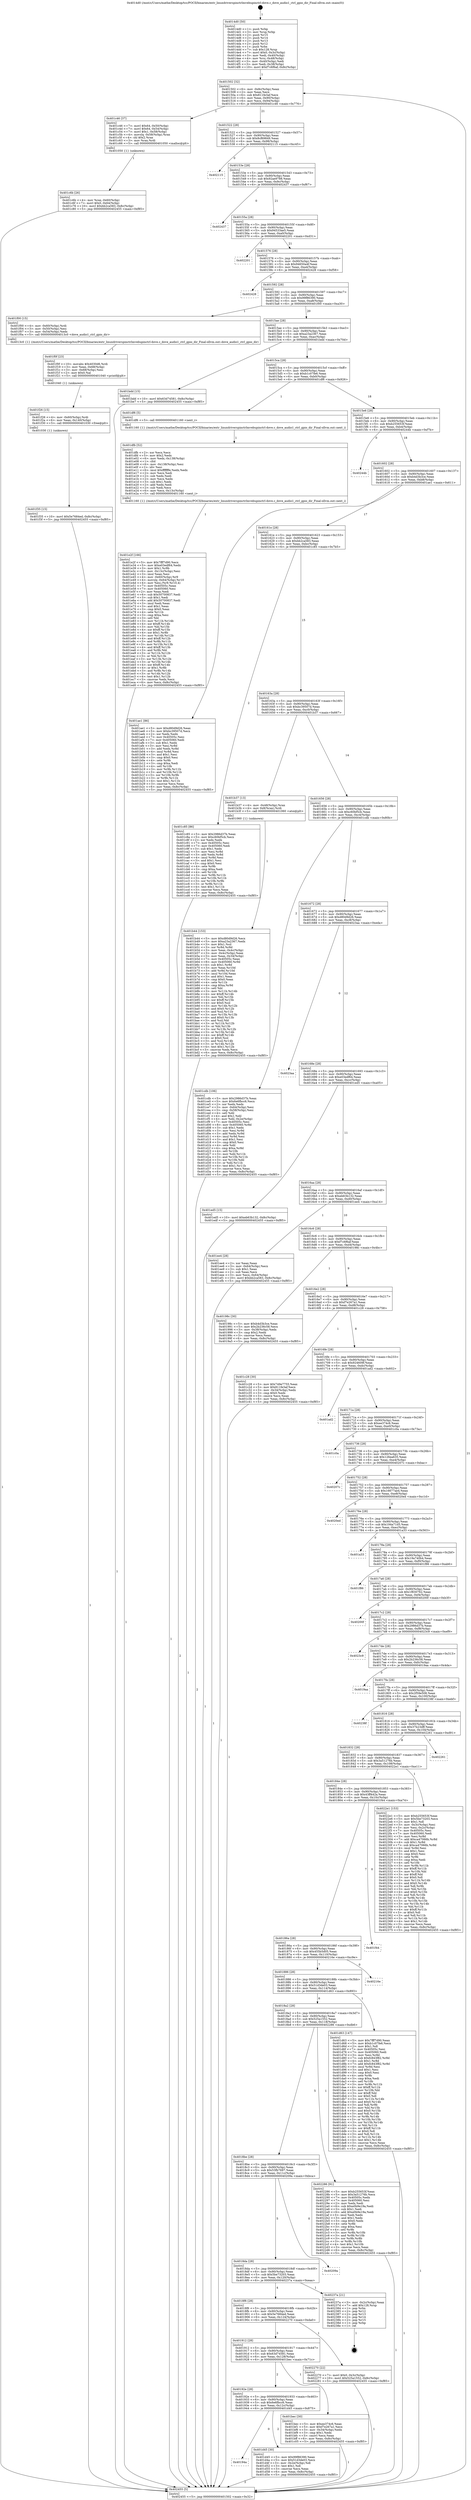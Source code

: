 digraph "0x4014d0" {
  label = "0x4014d0 (/mnt/c/Users/mathe/Desktop/tcc/POCII/binaries/extr_linuxdriverspinctrlmvebupinctrl-dove.c_dove_audio1_ctrl_gpio_dir_Final-ollvm.out::main(0))"
  labelloc = "t"
  node[shape=record]

  Entry [label="",width=0.3,height=0.3,shape=circle,fillcolor=black,style=filled]
  "0x401502" [label="{
     0x401502 [32]\l
     | [instrs]\l
     &nbsp;&nbsp;0x401502 \<+6\>: mov -0x8c(%rbp),%eax\l
     &nbsp;&nbsp;0x401508 \<+2\>: mov %eax,%ecx\l
     &nbsp;&nbsp;0x40150a \<+6\>: sub $0x811fe3af,%ecx\l
     &nbsp;&nbsp;0x401510 \<+6\>: mov %eax,-0x90(%rbp)\l
     &nbsp;&nbsp;0x401516 \<+6\>: mov %ecx,-0x94(%rbp)\l
     &nbsp;&nbsp;0x40151c \<+6\>: je 0000000000401c46 \<main+0x776\>\l
  }"]
  "0x401c46" [label="{
     0x401c46 [37]\l
     | [instrs]\l
     &nbsp;&nbsp;0x401c46 \<+7\>: movl $0x64,-0x50(%rbp)\l
     &nbsp;&nbsp;0x401c4d \<+7\>: movl $0x64,-0x54(%rbp)\l
     &nbsp;&nbsp;0x401c54 \<+7\>: movl $0x1,-0x58(%rbp)\l
     &nbsp;&nbsp;0x401c5b \<+4\>: movslq -0x58(%rbp),%rax\l
     &nbsp;&nbsp;0x401c5f \<+4\>: shl $0x2,%rax\l
     &nbsp;&nbsp;0x401c63 \<+3\>: mov %rax,%rdi\l
     &nbsp;&nbsp;0x401c66 \<+5\>: call 0000000000401050 \<malloc@plt\>\l
     | [calls]\l
     &nbsp;&nbsp;0x401050 \{1\} (unknown)\l
  }"]
  "0x401522" [label="{
     0x401522 [28]\l
     | [instrs]\l
     &nbsp;&nbsp;0x401522 \<+5\>: jmp 0000000000401527 \<main+0x57\>\l
     &nbsp;&nbsp;0x401527 \<+6\>: mov -0x90(%rbp),%eax\l
     &nbsp;&nbsp;0x40152d \<+5\>: sub $0x8cf69849,%eax\l
     &nbsp;&nbsp;0x401532 \<+6\>: mov %eax,-0x98(%rbp)\l
     &nbsp;&nbsp;0x401538 \<+6\>: je 0000000000402115 \<main+0xc45\>\l
  }"]
  Exit [label="",width=0.3,height=0.3,shape=circle,fillcolor=black,style=filled,peripheries=2]
  "0x402115" [label="{
     0x402115\l
  }", style=dashed]
  "0x40153e" [label="{
     0x40153e [28]\l
     | [instrs]\l
     &nbsp;&nbsp;0x40153e \<+5\>: jmp 0000000000401543 \<main+0x73\>\l
     &nbsp;&nbsp;0x401543 \<+6\>: mov -0x90(%rbp),%eax\l
     &nbsp;&nbsp;0x401549 \<+5\>: sub $0x92ae9788,%eax\l
     &nbsp;&nbsp;0x40154e \<+6\>: mov %eax,-0x9c(%rbp)\l
     &nbsp;&nbsp;0x401554 \<+6\>: je 0000000000402437 \<main+0xf67\>\l
  }"]
  "0x401f35" [label="{
     0x401f35 [15]\l
     | [instrs]\l
     &nbsp;&nbsp;0x401f35 \<+10\>: movl $0x5e7684ed,-0x8c(%rbp)\l
     &nbsp;&nbsp;0x401f3f \<+5\>: jmp 0000000000402455 \<main+0xf85\>\l
  }"]
  "0x402437" [label="{
     0x402437\l
  }", style=dashed]
  "0x40155a" [label="{
     0x40155a [28]\l
     | [instrs]\l
     &nbsp;&nbsp;0x40155a \<+5\>: jmp 000000000040155f \<main+0x8f\>\l
     &nbsp;&nbsp;0x40155f \<+6\>: mov -0x90(%rbp),%eax\l
     &nbsp;&nbsp;0x401565 \<+5\>: sub $0x94533ae5,%eax\l
     &nbsp;&nbsp;0x40156a \<+6\>: mov %eax,-0xa0(%rbp)\l
     &nbsp;&nbsp;0x401570 \<+6\>: je 0000000000402201 \<main+0xd31\>\l
  }"]
  "0x401f26" [label="{
     0x401f26 [15]\l
     | [instrs]\l
     &nbsp;&nbsp;0x401f26 \<+4\>: mov -0x60(%rbp),%rdi\l
     &nbsp;&nbsp;0x401f2a \<+6\>: mov %eax,-0x140(%rbp)\l
     &nbsp;&nbsp;0x401f30 \<+5\>: call 0000000000401030 \<free@plt\>\l
     | [calls]\l
     &nbsp;&nbsp;0x401030 \{1\} (unknown)\l
  }"]
  "0x402201" [label="{
     0x402201\l
  }", style=dashed]
  "0x401576" [label="{
     0x401576 [28]\l
     | [instrs]\l
     &nbsp;&nbsp;0x401576 \<+5\>: jmp 000000000040157b \<main+0xab\>\l
     &nbsp;&nbsp;0x40157b \<+6\>: mov -0x90(%rbp),%eax\l
     &nbsp;&nbsp;0x401581 \<+5\>: sub $0x94650a4f,%eax\l
     &nbsp;&nbsp;0x401586 \<+6\>: mov %eax,-0xa4(%rbp)\l
     &nbsp;&nbsp;0x40158c \<+6\>: je 0000000000402428 \<main+0xf58\>\l
  }"]
  "0x401f0f" [label="{
     0x401f0f [23]\l
     | [instrs]\l
     &nbsp;&nbsp;0x401f0f \<+10\>: movabs $0x4030d6,%rdi\l
     &nbsp;&nbsp;0x401f19 \<+3\>: mov %eax,-0x68(%rbp)\l
     &nbsp;&nbsp;0x401f1c \<+3\>: mov -0x68(%rbp),%esi\l
     &nbsp;&nbsp;0x401f1f \<+2\>: mov $0x0,%al\l
     &nbsp;&nbsp;0x401f21 \<+5\>: call 0000000000401040 \<printf@plt\>\l
     | [calls]\l
     &nbsp;&nbsp;0x401040 \{1\} (unknown)\l
  }"]
  "0x402428" [label="{
     0x402428\l
  }", style=dashed]
  "0x401592" [label="{
     0x401592 [28]\l
     | [instrs]\l
     &nbsp;&nbsp;0x401592 \<+5\>: jmp 0000000000401597 \<main+0xc7\>\l
     &nbsp;&nbsp;0x401597 \<+6\>: mov -0x90(%rbp),%eax\l
     &nbsp;&nbsp;0x40159d \<+5\>: sub $0x99f86390,%eax\l
     &nbsp;&nbsp;0x4015a2 \<+6\>: mov %eax,-0xa8(%rbp)\l
     &nbsp;&nbsp;0x4015a8 \<+6\>: je 0000000000401f00 \<main+0xa30\>\l
  }"]
  "0x401e2f" [label="{
     0x401e2f [166]\l
     | [instrs]\l
     &nbsp;&nbsp;0x401e2f \<+5\>: mov $0x7fff7d90,%ecx\l
     &nbsp;&nbsp;0x401e34 \<+5\>: mov $0xe03edf64,%edx\l
     &nbsp;&nbsp;0x401e39 \<+3\>: mov $0x1,%r8b\l
     &nbsp;&nbsp;0x401e3c \<+6\>: mov -0x13c(%rbp),%esi\l
     &nbsp;&nbsp;0x401e42 \<+3\>: imul %eax,%esi\l
     &nbsp;&nbsp;0x401e45 \<+4\>: mov -0x60(%rbp),%r9\l
     &nbsp;&nbsp;0x401e49 \<+4\>: movslq -0x64(%rbp),%r10\l
     &nbsp;&nbsp;0x401e4d \<+4\>: mov %esi,(%r9,%r10,4)\l
     &nbsp;&nbsp;0x401e51 \<+7\>: mov 0x40505c,%eax\l
     &nbsp;&nbsp;0x401e58 \<+7\>: mov 0x405060,%esi\l
     &nbsp;&nbsp;0x401e5f \<+2\>: mov %eax,%edi\l
     &nbsp;&nbsp;0x401e61 \<+6\>: sub $0x50700837,%edi\l
     &nbsp;&nbsp;0x401e67 \<+3\>: sub $0x1,%edi\l
     &nbsp;&nbsp;0x401e6a \<+6\>: add $0x50700837,%edi\l
     &nbsp;&nbsp;0x401e70 \<+3\>: imul %edi,%eax\l
     &nbsp;&nbsp;0x401e73 \<+3\>: and $0x1,%eax\l
     &nbsp;&nbsp;0x401e76 \<+3\>: cmp $0x0,%eax\l
     &nbsp;&nbsp;0x401e79 \<+4\>: sete %r11b\l
     &nbsp;&nbsp;0x401e7d \<+3\>: cmp $0xa,%esi\l
     &nbsp;&nbsp;0x401e80 \<+3\>: setl %bl\l
     &nbsp;&nbsp;0x401e83 \<+3\>: mov %r11b,%r14b\l
     &nbsp;&nbsp;0x401e86 \<+4\>: xor $0xff,%r14b\l
     &nbsp;&nbsp;0x401e8a \<+3\>: mov %bl,%r15b\l
     &nbsp;&nbsp;0x401e8d \<+4\>: xor $0xff,%r15b\l
     &nbsp;&nbsp;0x401e91 \<+4\>: xor $0x1,%r8b\l
     &nbsp;&nbsp;0x401e95 \<+3\>: mov %r14b,%r12b\l
     &nbsp;&nbsp;0x401e98 \<+4\>: and $0xff,%r12b\l
     &nbsp;&nbsp;0x401e9c \<+3\>: and %r8b,%r11b\l
     &nbsp;&nbsp;0x401e9f \<+3\>: mov %r15b,%r13b\l
     &nbsp;&nbsp;0x401ea2 \<+4\>: and $0xff,%r13b\l
     &nbsp;&nbsp;0x401ea6 \<+3\>: and %r8b,%bl\l
     &nbsp;&nbsp;0x401ea9 \<+3\>: or %r11b,%r12b\l
     &nbsp;&nbsp;0x401eac \<+3\>: or %bl,%r13b\l
     &nbsp;&nbsp;0x401eaf \<+3\>: xor %r13b,%r12b\l
     &nbsp;&nbsp;0x401eb2 \<+3\>: or %r15b,%r14b\l
     &nbsp;&nbsp;0x401eb5 \<+4\>: xor $0xff,%r14b\l
     &nbsp;&nbsp;0x401eb9 \<+4\>: or $0x1,%r8b\l
     &nbsp;&nbsp;0x401ebd \<+3\>: and %r8b,%r14b\l
     &nbsp;&nbsp;0x401ec0 \<+3\>: or %r14b,%r12b\l
     &nbsp;&nbsp;0x401ec3 \<+4\>: test $0x1,%r12b\l
     &nbsp;&nbsp;0x401ec7 \<+3\>: cmovne %edx,%ecx\l
     &nbsp;&nbsp;0x401eca \<+6\>: mov %ecx,-0x8c(%rbp)\l
     &nbsp;&nbsp;0x401ed0 \<+5\>: jmp 0000000000402455 \<main+0xf85\>\l
  }"]
  "0x401f00" [label="{
     0x401f00 [15]\l
     | [instrs]\l
     &nbsp;&nbsp;0x401f00 \<+4\>: mov -0x60(%rbp),%rdi\l
     &nbsp;&nbsp;0x401f04 \<+3\>: mov -0x50(%rbp),%esi\l
     &nbsp;&nbsp;0x401f07 \<+3\>: mov -0x54(%rbp),%edx\l
     &nbsp;&nbsp;0x401f0a \<+5\>: call 00000000004013c0 \<dove_audio1_ctrl_gpio_dir\>\l
     | [calls]\l
     &nbsp;&nbsp;0x4013c0 \{1\} (/mnt/c/Users/mathe/Desktop/tcc/POCII/binaries/extr_linuxdriverspinctrlmvebupinctrl-dove.c_dove_audio1_ctrl_gpio_dir_Final-ollvm.out::dove_audio1_ctrl_gpio_dir)\l
  }"]
  "0x4015ae" [label="{
     0x4015ae [28]\l
     | [instrs]\l
     &nbsp;&nbsp;0x4015ae \<+5\>: jmp 00000000004015b3 \<main+0xe3\>\l
     &nbsp;&nbsp;0x4015b3 \<+6\>: mov -0x90(%rbp),%eax\l
     &nbsp;&nbsp;0x4015b9 \<+5\>: sub $0xa23a2367,%eax\l
     &nbsp;&nbsp;0x4015be \<+6\>: mov %eax,-0xac(%rbp)\l
     &nbsp;&nbsp;0x4015c4 \<+6\>: je 0000000000401bdd \<main+0x70d\>\l
  }"]
  "0x401dfb" [label="{
     0x401dfb [52]\l
     | [instrs]\l
     &nbsp;&nbsp;0x401dfb \<+2\>: xor %ecx,%ecx\l
     &nbsp;&nbsp;0x401dfd \<+5\>: mov $0x2,%edx\l
     &nbsp;&nbsp;0x401e02 \<+6\>: mov %edx,-0x138(%rbp)\l
     &nbsp;&nbsp;0x401e08 \<+1\>: cltd\l
     &nbsp;&nbsp;0x401e09 \<+6\>: mov -0x138(%rbp),%esi\l
     &nbsp;&nbsp;0x401e0f \<+2\>: idiv %esi\l
     &nbsp;&nbsp;0x401e11 \<+6\>: imul $0xfffffffe,%edx,%edx\l
     &nbsp;&nbsp;0x401e17 \<+2\>: mov %ecx,%edi\l
     &nbsp;&nbsp;0x401e19 \<+2\>: sub %edx,%edi\l
     &nbsp;&nbsp;0x401e1b \<+2\>: mov %ecx,%edx\l
     &nbsp;&nbsp;0x401e1d \<+3\>: sub $0x1,%edx\l
     &nbsp;&nbsp;0x401e20 \<+2\>: add %edx,%edi\l
     &nbsp;&nbsp;0x401e22 \<+2\>: sub %edi,%ecx\l
     &nbsp;&nbsp;0x401e24 \<+6\>: mov %ecx,-0x13c(%rbp)\l
     &nbsp;&nbsp;0x401e2a \<+5\>: call 0000000000401160 \<next_i\>\l
     | [calls]\l
     &nbsp;&nbsp;0x401160 \{1\} (/mnt/c/Users/mathe/Desktop/tcc/POCII/binaries/extr_linuxdriverspinctrlmvebupinctrl-dove.c_dove_audio1_ctrl_gpio_dir_Final-ollvm.out::next_i)\l
  }"]
  "0x401bdd" [label="{
     0x401bdd [15]\l
     | [instrs]\l
     &nbsp;&nbsp;0x401bdd \<+10\>: movl $0x63d74581,-0x8c(%rbp)\l
     &nbsp;&nbsp;0x401be7 \<+5\>: jmp 0000000000402455 \<main+0xf85\>\l
  }"]
  "0x4015ca" [label="{
     0x4015ca [28]\l
     | [instrs]\l
     &nbsp;&nbsp;0x4015ca \<+5\>: jmp 00000000004015cf \<main+0xff\>\l
     &nbsp;&nbsp;0x4015cf \<+6\>: mov -0x90(%rbp),%eax\l
     &nbsp;&nbsp;0x4015d5 \<+5\>: sub $0xb1c07fe6,%eax\l
     &nbsp;&nbsp;0x4015da \<+6\>: mov %eax,-0xb0(%rbp)\l
     &nbsp;&nbsp;0x4015e0 \<+6\>: je 0000000000401df6 \<main+0x926\>\l
  }"]
  "0x40194a" [label="{
     0x40194a\l
  }", style=dashed]
  "0x401df6" [label="{
     0x401df6 [5]\l
     | [instrs]\l
     &nbsp;&nbsp;0x401df6 \<+5\>: call 0000000000401160 \<next_i\>\l
     | [calls]\l
     &nbsp;&nbsp;0x401160 \{1\} (/mnt/c/Users/mathe/Desktop/tcc/POCII/binaries/extr_linuxdriverspinctrlmvebupinctrl-dove.c_dove_audio1_ctrl_gpio_dir_Final-ollvm.out::next_i)\l
  }"]
  "0x4015e6" [label="{
     0x4015e6 [28]\l
     | [instrs]\l
     &nbsp;&nbsp;0x4015e6 \<+5\>: jmp 00000000004015eb \<main+0x11b\>\l
     &nbsp;&nbsp;0x4015eb \<+6\>: mov -0x90(%rbp),%eax\l
     &nbsp;&nbsp;0x4015f1 \<+5\>: sub $0xb255653f,%eax\l
     &nbsp;&nbsp;0x4015f6 \<+6\>: mov %eax,-0xb4(%rbp)\l
     &nbsp;&nbsp;0x4015fc \<+6\>: je 000000000040244b \<main+0xf7b\>\l
  }"]
  "0x401d45" [label="{
     0x401d45 [30]\l
     | [instrs]\l
     &nbsp;&nbsp;0x401d45 \<+5\>: mov $0x99f86390,%eax\l
     &nbsp;&nbsp;0x401d4a \<+5\>: mov $0x51d3de03,%ecx\l
     &nbsp;&nbsp;0x401d4f \<+3\>: mov -0x2e(%rbp),%dl\l
     &nbsp;&nbsp;0x401d52 \<+3\>: test $0x1,%dl\l
     &nbsp;&nbsp;0x401d55 \<+3\>: cmovne %ecx,%eax\l
     &nbsp;&nbsp;0x401d58 \<+6\>: mov %eax,-0x8c(%rbp)\l
     &nbsp;&nbsp;0x401d5e \<+5\>: jmp 0000000000402455 \<main+0xf85\>\l
  }"]
  "0x40244b" [label="{
     0x40244b\l
  }", style=dashed]
  "0x401602" [label="{
     0x401602 [28]\l
     | [instrs]\l
     &nbsp;&nbsp;0x401602 \<+5\>: jmp 0000000000401607 \<main+0x137\>\l
     &nbsp;&nbsp;0x401607 \<+6\>: mov -0x90(%rbp),%eax\l
     &nbsp;&nbsp;0x40160d \<+5\>: sub $0xb4d3b3ce,%eax\l
     &nbsp;&nbsp;0x401612 \<+6\>: mov %eax,-0xb8(%rbp)\l
     &nbsp;&nbsp;0x401618 \<+6\>: je 0000000000401ae1 \<main+0x611\>\l
  }"]
  "0x401c6b" [label="{
     0x401c6b [26]\l
     | [instrs]\l
     &nbsp;&nbsp;0x401c6b \<+4\>: mov %rax,-0x60(%rbp)\l
     &nbsp;&nbsp;0x401c6f \<+7\>: movl $0x0,-0x64(%rbp)\l
     &nbsp;&nbsp;0x401c76 \<+10\>: movl $0xbb2ca583,-0x8c(%rbp)\l
     &nbsp;&nbsp;0x401c80 \<+5\>: jmp 0000000000402455 \<main+0xf85\>\l
  }"]
  "0x401ae1" [label="{
     0x401ae1 [86]\l
     | [instrs]\l
     &nbsp;&nbsp;0x401ae1 \<+5\>: mov $0xd80d9d26,%eax\l
     &nbsp;&nbsp;0x401ae6 \<+5\>: mov $0xbc39507d,%ecx\l
     &nbsp;&nbsp;0x401aeb \<+2\>: xor %edx,%edx\l
     &nbsp;&nbsp;0x401aed \<+7\>: mov 0x40505c,%esi\l
     &nbsp;&nbsp;0x401af4 \<+7\>: mov 0x405060,%edi\l
     &nbsp;&nbsp;0x401afb \<+3\>: sub $0x1,%edx\l
     &nbsp;&nbsp;0x401afe \<+3\>: mov %esi,%r8d\l
     &nbsp;&nbsp;0x401b01 \<+3\>: add %edx,%r8d\l
     &nbsp;&nbsp;0x401b04 \<+4\>: imul %r8d,%esi\l
     &nbsp;&nbsp;0x401b08 \<+3\>: and $0x1,%esi\l
     &nbsp;&nbsp;0x401b0b \<+3\>: cmp $0x0,%esi\l
     &nbsp;&nbsp;0x401b0e \<+4\>: sete %r9b\l
     &nbsp;&nbsp;0x401b12 \<+3\>: cmp $0xa,%edi\l
     &nbsp;&nbsp;0x401b15 \<+4\>: setl %r10b\l
     &nbsp;&nbsp;0x401b19 \<+3\>: mov %r9b,%r11b\l
     &nbsp;&nbsp;0x401b1c \<+3\>: and %r10b,%r11b\l
     &nbsp;&nbsp;0x401b1f \<+3\>: xor %r10b,%r9b\l
     &nbsp;&nbsp;0x401b22 \<+3\>: or %r9b,%r11b\l
     &nbsp;&nbsp;0x401b25 \<+4\>: test $0x1,%r11b\l
     &nbsp;&nbsp;0x401b29 \<+3\>: cmovne %ecx,%eax\l
     &nbsp;&nbsp;0x401b2c \<+6\>: mov %eax,-0x8c(%rbp)\l
     &nbsp;&nbsp;0x401b32 \<+5\>: jmp 0000000000402455 \<main+0xf85\>\l
  }"]
  "0x40161e" [label="{
     0x40161e [28]\l
     | [instrs]\l
     &nbsp;&nbsp;0x40161e \<+5\>: jmp 0000000000401623 \<main+0x153\>\l
     &nbsp;&nbsp;0x401623 \<+6\>: mov -0x90(%rbp),%eax\l
     &nbsp;&nbsp;0x401629 \<+5\>: sub $0xbb2ca583,%eax\l
     &nbsp;&nbsp;0x40162e \<+6\>: mov %eax,-0xbc(%rbp)\l
     &nbsp;&nbsp;0x401634 \<+6\>: je 0000000000401c85 \<main+0x7b5\>\l
  }"]
  "0x40192e" [label="{
     0x40192e [28]\l
     | [instrs]\l
     &nbsp;&nbsp;0x40192e \<+5\>: jmp 0000000000401933 \<main+0x463\>\l
     &nbsp;&nbsp;0x401933 \<+6\>: mov -0x90(%rbp),%eax\l
     &nbsp;&nbsp;0x401939 \<+5\>: sub $0x6e6fbcc6,%eax\l
     &nbsp;&nbsp;0x40193e \<+6\>: mov %eax,-0x12c(%rbp)\l
     &nbsp;&nbsp;0x401944 \<+6\>: je 0000000000401d45 \<main+0x875\>\l
  }"]
  "0x401c85" [label="{
     0x401c85 [86]\l
     | [instrs]\l
     &nbsp;&nbsp;0x401c85 \<+5\>: mov $0x2986d37b,%eax\l
     &nbsp;&nbsp;0x401c8a \<+5\>: mov $0xc60bf5cb,%ecx\l
     &nbsp;&nbsp;0x401c8f \<+2\>: xor %edx,%edx\l
     &nbsp;&nbsp;0x401c91 \<+7\>: mov 0x40505c,%esi\l
     &nbsp;&nbsp;0x401c98 \<+7\>: mov 0x405060,%edi\l
     &nbsp;&nbsp;0x401c9f \<+3\>: sub $0x1,%edx\l
     &nbsp;&nbsp;0x401ca2 \<+3\>: mov %esi,%r8d\l
     &nbsp;&nbsp;0x401ca5 \<+3\>: add %edx,%r8d\l
     &nbsp;&nbsp;0x401ca8 \<+4\>: imul %r8d,%esi\l
     &nbsp;&nbsp;0x401cac \<+3\>: and $0x1,%esi\l
     &nbsp;&nbsp;0x401caf \<+3\>: cmp $0x0,%esi\l
     &nbsp;&nbsp;0x401cb2 \<+4\>: sete %r9b\l
     &nbsp;&nbsp;0x401cb6 \<+3\>: cmp $0xa,%edi\l
     &nbsp;&nbsp;0x401cb9 \<+4\>: setl %r10b\l
     &nbsp;&nbsp;0x401cbd \<+3\>: mov %r9b,%r11b\l
     &nbsp;&nbsp;0x401cc0 \<+3\>: and %r10b,%r11b\l
     &nbsp;&nbsp;0x401cc3 \<+3\>: xor %r10b,%r9b\l
     &nbsp;&nbsp;0x401cc6 \<+3\>: or %r9b,%r11b\l
     &nbsp;&nbsp;0x401cc9 \<+4\>: test $0x1,%r11b\l
     &nbsp;&nbsp;0x401ccd \<+3\>: cmovne %ecx,%eax\l
     &nbsp;&nbsp;0x401cd0 \<+6\>: mov %eax,-0x8c(%rbp)\l
     &nbsp;&nbsp;0x401cd6 \<+5\>: jmp 0000000000402455 \<main+0xf85\>\l
  }"]
  "0x40163a" [label="{
     0x40163a [28]\l
     | [instrs]\l
     &nbsp;&nbsp;0x40163a \<+5\>: jmp 000000000040163f \<main+0x16f\>\l
     &nbsp;&nbsp;0x40163f \<+6\>: mov -0x90(%rbp),%eax\l
     &nbsp;&nbsp;0x401645 \<+5\>: sub $0xbc39507d,%eax\l
     &nbsp;&nbsp;0x40164a \<+6\>: mov %eax,-0xc0(%rbp)\l
     &nbsp;&nbsp;0x401650 \<+6\>: je 0000000000401b37 \<main+0x667\>\l
  }"]
  "0x401bec" [label="{
     0x401bec [30]\l
     | [instrs]\l
     &nbsp;&nbsp;0x401bec \<+5\>: mov $0xee374c6,%eax\l
     &nbsp;&nbsp;0x401bf1 \<+5\>: mov $0xf7e267a1,%ecx\l
     &nbsp;&nbsp;0x401bf6 \<+3\>: mov -0x34(%rbp),%edx\l
     &nbsp;&nbsp;0x401bf9 \<+3\>: cmp $0x1,%edx\l
     &nbsp;&nbsp;0x401bfc \<+3\>: cmovl %ecx,%eax\l
     &nbsp;&nbsp;0x401bff \<+6\>: mov %eax,-0x8c(%rbp)\l
     &nbsp;&nbsp;0x401c05 \<+5\>: jmp 0000000000402455 \<main+0xf85\>\l
  }"]
  "0x401b37" [label="{
     0x401b37 [13]\l
     | [instrs]\l
     &nbsp;&nbsp;0x401b37 \<+4\>: mov -0x48(%rbp),%rax\l
     &nbsp;&nbsp;0x401b3b \<+4\>: mov 0x8(%rax),%rdi\l
     &nbsp;&nbsp;0x401b3f \<+5\>: call 0000000000401060 \<atoi@plt\>\l
     | [calls]\l
     &nbsp;&nbsp;0x401060 \{1\} (unknown)\l
  }"]
  "0x401656" [label="{
     0x401656 [28]\l
     | [instrs]\l
     &nbsp;&nbsp;0x401656 \<+5\>: jmp 000000000040165b \<main+0x18b\>\l
     &nbsp;&nbsp;0x40165b \<+6\>: mov -0x90(%rbp),%eax\l
     &nbsp;&nbsp;0x401661 \<+5\>: sub $0xc60bf5cb,%eax\l
     &nbsp;&nbsp;0x401666 \<+6\>: mov %eax,-0xc4(%rbp)\l
     &nbsp;&nbsp;0x40166c \<+6\>: je 0000000000401cdb \<main+0x80b\>\l
  }"]
  "0x401912" [label="{
     0x401912 [28]\l
     | [instrs]\l
     &nbsp;&nbsp;0x401912 \<+5\>: jmp 0000000000401917 \<main+0x447\>\l
     &nbsp;&nbsp;0x401917 \<+6\>: mov -0x90(%rbp),%eax\l
     &nbsp;&nbsp;0x40191d \<+5\>: sub $0x63d74581,%eax\l
     &nbsp;&nbsp;0x401922 \<+6\>: mov %eax,-0x128(%rbp)\l
     &nbsp;&nbsp;0x401928 \<+6\>: je 0000000000401bec \<main+0x71c\>\l
  }"]
  "0x401cdb" [label="{
     0x401cdb [106]\l
     | [instrs]\l
     &nbsp;&nbsp;0x401cdb \<+5\>: mov $0x2986d37b,%eax\l
     &nbsp;&nbsp;0x401ce0 \<+5\>: mov $0x6e6fbcc6,%ecx\l
     &nbsp;&nbsp;0x401ce5 \<+2\>: xor %edx,%edx\l
     &nbsp;&nbsp;0x401ce7 \<+3\>: mov -0x64(%rbp),%esi\l
     &nbsp;&nbsp;0x401cea \<+3\>: cmp -0x58(%rbp),%esi\l
     &nbsp;&nbsp;0x401ced \<+4\>: setl %dil\l
     &nbsp;&nbsp;0x401cf1 \<+4\>: and $0x1,%dil\l
     &nbsp;&nbsp;0x401cf5 \<+4\>: mov %dil,-0x2e(%rbp)\l
     &nbsp;&nbsp;0x401cf9 \<+7\>: mov 0x40505c,%esi\l
     &nbsp;&nbsp;0x401d00 \<+8\>: mov 0x405060,%r8d\l
     &nbsp;&nbsp;0x401d08 \<+3\>: sub $0x1,%edx\l
     &nbsp;&nbsp;0x401d0b \<+3\>: mov %esi,%r9d\l
     &nbsp;&nbsp;0x401d0e \<+3\>: add %edx,%r9d\l
     &nbsp;&nbsp;0x401d11 \<+4\>: imul %r9d,%esi\l
     &nbsp;&nbsp;0x401d15 \<+3\>: and $0x1,%esi\l
     &nbsp;&nbsp;0x401d18 \<+3\>: cmp $0x0,%esi\l
     &nbsp;&nbsp;0x401d1b \<+4\>: sete %dil\l
     &nbsp;&nbsp;0x401d1f \<+4\>: cmp $0xa,%r8d\l
     &nbsp;&nbsp;0x401d23 \<+4\>: setl %r10b\l
     &nbsp;&nbsp;0x401d27 \<+3\>: mov %dil,%r11b\l
     &nbsp;&nbsp;0x401d2a \<+3\>: and %r10b,%r11b\l
     &nbsp;&nbsp;0x401d2d \<+3\>: xor %r10b,%dil\l
     &nbsp;&nbsp;0x401d30 \<+3\>: or %dil,%r11b\l
     &nbsp;&nbsp;0x401d33 \<+4\>: test $0x1,%r11b\l
     &nbsp;&nbsp;0x401d37 \<+3\>: cmovne %ecx,%eax\l
     &nbsp;&nbsp;0x401d3a \<+6\>: mov %eax,-0x8c(%rbp)\l
     &nbsp;&nbsp;0x401d40 \<+5\>: jmp 0000000000402455 \<main+0xf85\>\l
  }"]
  "0x401672" [label="{
     0x401672 [28]\l
     | [instrs]\l
     &nbsp;&nbsp;0x401672 \<+5\>: jmp 0000000000401677 \<main+0x1a7\>\l
     &nbsp;&nbsp;0x401677 \<+6\>: mov -0x90(%rbp),%eax\l
     &nbsp;&nbsp;0x40167d \<+5\>: sub $0xd80d9d26,%eax\l
     &nbsp;&nbsp;0x401682 \<+6\>: mov %eax,-0xc8(%rbp)\l
     &nbsp;&nbsp;0x401688 \<+6\>: je 00000000004023aa \<main+0xeda\>\l
  }"]
  "0x402270" [label="{
     0x402270 [22]\l
     | [instrs]\l
     &nbsp;&nbsp;0x402270 \<+7\>: movl $0x0,-0x3c(%rbp)\l
     &nbsp;&nbsp;0x402277 \<+10\>: movl $0x525a1552,-0x8c(%rbp)\l
     &nbsp;&nbsp;0x402281 \<+5\>: jmp 0000000000402455 \<main+0xf85\>\l
  }"]
  "0x4023aa" [label="{
     0x4023aa\l
  }", style=dashed]
  "0x40168e" [label="{
     0x40168e [28]\l
     | [instrs]\l
     &nbsp;&nbsp;0x40168e \<+5\>: jmp 0000000000401693 \<main+0x1c3\>\l
     &nbsp;&nbsp;0x401693 \<+6\>: mov -0x90(%rbp),%eax\l
     &nbsp;&nbsp;0x401699 \<+5\>: sub $0xe03edf64,%eax\l
     &nbsp;&nbsp;0x40169e \<+6\>: mov %eax,-0xcc(%rbp)\l
     &nbsp;&nbsp;0x4016a4 \<+6\>: je 0000000000401ed5 \<main+0xa05\>\l
  }"]
  "0x4018f6" [label="{
     0x4018f6 [28]\l
     | [instrs]\l
     &nbsp;&nbsp;0x4018f6 \<+5\>: jmp 00000000004018fb \<main+0x42b\>\l
     &nbsp;&nbsp;0x4018fb \<+6\>: mov -0x90(%rbp),%eax\l
     &nbsp;&nbsp;0x401901 \<+5\>: sub $0x5e7684ed,%eax\l
     &nbsp;&nbsp;0x401906 \<+6\>: mov %eax,-0x124(%rbp)\l
     &nbsp;&nbsp;0x40190c \<+6\>: je 0000000000402270 \<main+0xda0\>\l
  }"]
  "0x401ed5" [label="{
     0x401ed5 [15]\l
     | [instrs]\l
     &nbsp;&nbsp;0x401ed5 \<+10\>: movl $0xeb63b132,-0x8c(%rbp)\l
     &nbsp;&nbsp;0x401edf \<+5\>: jmp 0000000000402455 \<main+0xf85\>\l
  }"]
  "0x4016aa" [label="{
     0x4016aa [28]\l
     | [instrs]\l
     &nbsp;&nbsp;0x4016aa \<+5\>: jmp 00000000004016af \<main+0x1df\>\l
     &nbsp;&nbsp;0x4016af \<+6\>: mov -0x90(%rbp),%eax\l
     &nbsp;&nbsp;0x4016b5 \<+5\>: sub $0xeb63b132,%eax\l
     &nbsp;&nbsp;0x4016ba \<+6\>: mov %eax,-0xd0(%rbp)\l
     &nbsp;&nbsp;0x4016c0 \<+6\>: je 0000000000401ee4 \<main+0xa14\>\l
  }"]
  "0x40237a" [label="{
     0x40237a [21]\l
     | [instrs]\l
     &nbsp;&nbsp;0x40237a \<+3\>: mov -0x2c(%rbp),%eax\l
     &nbsp;&nbsp;0x40237d \<+7\>: add $0x128,%rsp\l
     &nbsp;&nbsp;0x402384 \<+1\>: pop %rbx\l
     &nbsp;&nbsp;0x402385 \<+2\>: pop %r12\l
     &nbsp;&nbsp;0x402387 \<+2\>: pop %r13\l
     &nbsp;&nbsp;0x402389 \<+2\>: pop %r14\l
     &nbsp;&nbsp;0x40238b \<+2\>: pop %r15\l
     &nbsp;&nbsp;0x40238d \<+1\>: pop %rbp\l
     &nbsp;&nbsp;0x40238e \<+1\>: ret\l
  }"]
  "0x401ee4" [label="{
     0x401ee4 [28]\l
     | [instrs]\l
     &nbsp;&nbsp;0x401ee4 \<+2\>: xor %eax,%eax\l
     &nbsp;&nbsp;0x401ee6 \<+3\>: mov -0x64(%rbp),%ecx\l
     &nbsp;&nbsp;0x401ee9 \<+3\>: sub $0x1,%eax\l
     &nbsp;&nbsp;0x401eec \<+2\>: sub %eax,%ecx\l
     &nbsp;&nbsp;0x401eee \<+3\>: mov %ecx,-0x64(%rbp)\l
     &nbsp;&nbsp;0x401ef1 \<+10\>: movl $0xbb2ca583,-0x8c(%rbp)\l
     &nbsp;&nbsp;0x401efb \<+5\>: jmp 0000000000402455 \<main+0xf85\>\l
  }"]
  "0x4016c6" [label="{
     0x4016c6 [28]\l
     | [instrs]\l
     &nbsp;&nbsp;0x4016c6 \<+5\>: jmp 00000000004016cb \<main+0x1fb\>\l
     &nbsp;&nbsp;0x4016cb \<+6\>: mov -0x90(%rbp),%eax\l
     &nbsp;&nbsp;0x4016d1 \<+5\>: sub $0xf7c6f6af,%eax\l
     &nbsp;&nbsp;0x4016d6 \<+6\>: mov %eax,-0xd4(%rbp)\l
     &nbsp;&nbsp;0x4016dc \<+6\>: je 000000000040198c \<main+0x4bc\>\l
  }"]
  "0x4018da" [label="{
     0x4018da [28]\l
     | [instrs]\l
     &nbsp;&nbsp;0x4018da \<+5\>: jmp 00000000004018df \<main+0x40f\>\l
     &nbsp;&nbsp;0x4018df \<+6\>: mov -0x90(%rbp),%eax\l
     &nbsp;&nbsp;0x4018e5 \<+5\>: sub $0x5be73203,%eax\l
     &nbsp;&nbsp;0x4018ea \<+6\>: mov %eax,-0x120(%rbp)\l
     &nbsp;&nbsp;0x4018f0 \<+6\>: je 000000000040237a \<main+0xeaa\>\l
  }"]
  "0x40198c" [label="{
     0x40198c [30]\l
     | [instrs]\l
     &nbsp;&nbsp;0x40198c \<+5\>: mov $0xb4d3b3ce,%eax\l
     &nbsp;&nbsp;0x401991 \<+5\>: mov $0x2b236c58,%ecx\l
     &nbsp;&nbsp;0x401996 \<+3\>: mov -0x38(%rbp),%edx\l
     &nbsp;&nbsp;0x401999 \<+3\>: cmp $0x2,%edx\l
     &nbsp;&nbsp;0x40199c \<+3\>: cmovne %ecx,%eax\l
     &nbsp;&nbsp;0x40199f \<+6\>: mov %eax,-0x8c(%rbp)\l
     &nbsp;&nbsp;0x4019a5 \<+5\>: jmp 0000000000402455 \<main+0xf85\>\l
  }"]
  "0x4016e2" [label="{
     0x4016e2 [28]\l
     | [instrs]\l
     &nbsp;&nbsp;0x4016e2 \<+5\>: jmp 00000000004016e7 \<main+0x217\>\l
     &nbsp;&nbsp;0x4016e7 \<+6\>: mov -0x90(%rbp),%eax\l
     &nbsp;&nbsp;0x4016ed \<+5\>: sub $0xf7e267a1,%eax\l
     &nbsp;&nbsp;0x4016f2 \<+6\>: mov %eax,-0xd8(%rbp)\l
     &nbsp;&nbsp;0x4016f8 \<+6\>: je 0000000000401c28 \<main+0x758\>\l
  }"]
  "0x402455" [label="{
     0x402455 [5]\l
     | [instrs]\l
     &nbsp;&nbsp;0x402455 \<+5\>: jmp 0000000000401502 \<main+0x32\>\l
  }"]
  "0x4014d0" [label="{
     0x4014d0 [50]\l
     | [instrs]\l
     &nbsp;&nbsp;0x4014d0 \<+1\>: push %rbp\l
     &nbsp;&nbsp;0x4014d1 \<+3\>: mov %rsp,%rbp\l
     &nbsp;&nbsp;0x4014d4 \<+2\>: push %r15\l
     &nbsp;&nbsp;0x4014d6 \<+2\>: push %r14\l
     &nbsp;&nbsp;0x4014d8 \<+2\>: push %r13\l
     &nbsp;&nbsp;0x4014da \<+2\>: push %r12\l
     &nbsp;&nbsp;0x4014dc \<+1\>: push %rbx\l
     &nbsp;&nbsp;0x4014dd \<+7\>: sub $0x128,%rsp\l
     &nbsp;&nbsp;0x4014e4 \<+7\>: movl $0x0,-0x3c(%rbp)\l
     &nbsp;&nbsp;0x4014eb \<+3\>: mov %edi,-0x40(%rbp)\l
     &nbsp;&nbsp;0x4014ee \<+4\>: mov %rsi,-0x48(%rbp)\l
     &nbsp;&nbsp;0x4014f2 \<+3\>: mov -0x40(%rbp),%edi\l
     &nbsp;&nbsp;0x4014f5 \<+3\>: mov %edi,-0x38(%rbp)\l
     &nbsp;&nbsp;0x4014f8 \<+10\>: movl $0xf7c6f6af,-0x8c(%rbp)\l
  }"]
  "0x401b44" [label="{
     0x401b44 [153]\l
     | [instrs]\l
     &nbsp;&nbsp;0x401b44 \<+5\>: mov $0xd80d9d26,%ecx\l
     &nbsp;&nbsp;0x401b49 \<+5\>: mov $0xa23a2367,%edx\l
     &nbsp;&nbsp;0x401b4e \<+3\>: mov $0x1,%sil\l
     &nbsp;&nbsp;0x401b51 \<+3\>: xor %r8d,%r8d\l
     &nbsp;&nbsp;0x401b54 \<+3\>: mov %eax,-0x4c(%rbp)\l
     &nbsp;&nbsp;0x401b57 \<+3\>: mov -0x4c(%rbp),%eax\l
     &nbsp;&nbsp;0x401b5a \<+3\>: mov %eax,-0x34(%rbp)\l
     &nbsp;&nbsp;0x401b5d \<+7\>: mov 0x40505c,%eax\l
     &nbsp;&nbsp;0x401b64 \<+8\>: mov 0x405060,%r9d\l
     &nbsp;&nbsp;0x401b6c \<+4\>: sub $0x1,%r8d\l
     &nbsp;&nbsp;0x401b70 \<+3\>: mov %eax,%r10d\l
     &nbsp;&nbsp;0x401b73 \<+3\>: add %r8d,%r10d\l
     &nbsp;&nbsp;0x401b76 \<+4\>: imul %r10d,%eax\l
     &nbsp;&nbsp;0x401b7a \<+3\>: and $0x1,%eax\l
     &nbsp;&nbsp;0x401b7d \<+3\>: cmp $0x0,%eax\l
     &nbsp;&nbsp;0x401b80 \<+4\>: sete %r11b\l
     &nbsp;&nbsp;0x401b84 \<+4\>: cmp $0xa,%r9d\l
     &nbsp;&nbsp;0x401b88 \<+3\>: setl %bl\l
     &nbsp;&nbsp;0x401b8b \<+3\>: mov %r11b,%r14b\l
     &nbsp;&nbsp;0x401b8e \<+4\>: xor $0xff,%r14b\l
     &nbsp;&nbsp;0x401b92 \<+3\>: mov %bl,%r15b\l
     &nbsp;&nbsp;0x401b95 \<+4\>: xor $0xff,%r15b\l
     &nbsp;&nbsp;0x401b99 \<+4\>: xor $0x0,%sil\l
     &nbsp;&nbsp;0x401b9d \<+3\>: mov %r14b,%r12b\l
     &nbsp;&nbsp;0x401ba0 \<+4\>: and $0x0,%r12b\l
     &nbsp;&nbsp;0x401ba4 \<+3\>: and %sil,%r11b\l
     &nbsp;&nbsp;0x401ba7 \<+3\>: mov %r15b,%r13b\l
     &nbsp;&nbsp;0x401baa \<+4\>: and $0x0,%r13b\l
     &nbsp;&nbsp;0x401bae \<+3\>: and %sil,%bl\l
     &nbsp;&nbsp;0x401bb1 \<+3\>: or %r11b,%r12b\l
     &nbsp;&nbsp;0x401bb4 \<+3\>: or %bl,%r13b\l
     &nbsp;&nbsp;0x401bb7 \<+3\>: xor %r13b,%r12b\l
     &nbsp;&nbsp;0x401bba \<+3\>: or %r15b,%r14b\l
     &nbsp;&nbsp;0x401bbd \<+4\>: xor $0xff,%r14b\l
     &nbsp;&nbsp;0x401bc1 \<+4\>: or $0x0,%sil\l
     &nbsp;&nbsp;0x401bc5 \<+3\>: and %sil,%r14b\l
     &nbsp;&nbsp;0x401bc8 \<+3\>: or %r14b,%r12b\l
     &nbsp;&nbsp;0x401bcb \<+4\>: test $0x1,%r12b\l
     &nbsp;&nbsp;0x401bcf \<+3\>: cmovne %edx,%ecx\l
     &nbsp;&nbsp;0x401bd2 \<+6\>: mov %ecx,-0x8c(%rbp)\l
     &nbsp;&nbsp;0x401bd8 \<+5\>: jmp 0000000000402455 \<main+0xf85\>\l
  }"]
  "0x40209a" [label="{
     0x40209a\l
  }", style=dashed]
  "0x401c28" [label="{
     0x401c28 [30]\l
     | [instrs]\l
     &nbsp;&nbsp;0x401c28 \<+5\>: mov $0x749e7755,%eax\l
     &nbsp;&nbsp;0x401c2d \<+5\>: mov $0x811fe3af,%ecx\l
     &nbsp;&nbsp;0x401c32 \<+3\>: mov -0x34(%rbp),%edx\l
     &nbsp;&nbsp;0x401c35 \<+3\>: cmp $0x0,%edx\l
     &nbsp;&nbsp;0x401c38 \<+3\>: cmove %ecx,%eax\l
     &nbsp;&nbsp;0x401c3b \<+6\>: mov %eax,-0x8c(%rbp)\l
     &nbsp;&nbsp;0x401c41 \<+5\>: jmp 0000000000402455 \<main+0xf85\>\l
  }"]
  "0x4016fe" [label="{
     0x4016fe [28]\l
     | [instrs]\l
     &nbsp;&nbsp;0x4016fe \<+5\>: jmp 0000000000401703 \<main+0x233\>\l
     &nbsp;&nbsp;0x401703 \<+6\>: mov -0x90(%rbp),%eax\l
     &nbsp;&nbsp;0x401709 \<+5\>: sub $0x924609f,%eax\l
     &nbsp;&nbsp;0x40170e \<+6\>: mov %eax,-0xdc(%rbp)\l
     &nbsp;&nbsp;0x401714 \<+6\>: je 0000000000401ad2 \<main+0x602\>\l
  }"]
  "0x4018be" [label="{
     0x4018be [28]\l
     | [instrs]\l
     &nbsp;&nbsp;0x4018be \<+5\>: jmp 00000000004018c3 \<main+0x3f3\>\l
     &nbsp;&nbsp;0x4018c3 \<+6\>: mov -0x90(%rbp),%eax\l
     &nbsp;&nbsp;0x4018c9 \<+5\>: sub $0x53fb7697,%eax\l
     &nbsp;&nbsp;0x4018ce \<+6\>: mov %eax,-0x11c(%rbp)\l
     &nbsp;&nbsp;0x4018d4 \<+6\>: je 000000000040209a \<main+0xbca\>\l
  }"]
  "0x401ad2" [label="{
     0x401ad2\l
  }", style=dashed]
  "0x40171a" [label="{
     0x40171a [28]\l
     | [instrs]\l
     &nbsp;&nbsp;0x40171a \<+5\>: jmp 000000000040171f \<main+0x24f\>\l
     &nbsp;&nbsp;0x40171f \<+6\>: mov -0x90(%rbp),%eax\l
     &nbsp;&nbsp;0x401725 \<+5\>: sub $0xee374c6,%eax\l
     &nbsp;&nbsp;0x40172a \<+6\>: mov %eax,-0xe0(%rbp)\l
     &nbsp;&nbsp;0x401730 \<+6\>: je 0000000000401c0a \<main+0x73a\>\l
  }"]
  "0x402286" [label="{
     0x402286 [91]\l
     | [instrs]\l
     &nbsp;&nbsp;0x402286 \<+5\>: mov $0xb255653f,%eax\l
     &nbsp;&nbsp;0x40228b \<+5\>: mov $0x3a51276b,%ecx\l
     &nbsp;&nbsp;0x402290 \<+7\>: mov 0x40505c,%edx\l
     &nbsp;&nbsp;0x402297 \<+7\>: mov 0x405060,%esi\l
     &nbsp;&nbsp;0x40229e \<+2\>: mov %edx,%edi\l
     &nbsp;&nbsp;0x4022a0 \<+6\>: sub $0xe0b9e19a,%edi\l
     &nbsp;&nbsp;0x4022a6 \<+3\>: sub $0x1,%edi\l
     &nbsp;&nbsp;0x4022a9 \<+6\>: add $0xe0b9e19a,%edi\l
     &nbsp;&nbsp;0x4022af \<+3\>: imul %edi,%edx\l
     &nbsp;&nbsp;0x4022b2 \<+3\>: and $0x1,%edx\l
     &nbsp;&nbsp;0x4022b5 \<+3\>: cmp $0x0,%edx\l
     &nbsp;&nbsp;0x4022b8 \<+4\>: sete %r8b\l
     &nbsp;&nbsp;0x4022bc \<+3\>: cmp $0xa,%esi\l
     &nbsp;&nbsp;0x4022bf \<+4\>: setl %r9b\l
     &nbsp;&nbsp;0x4022c3 \<+3\>: mov %r8b,%r10b\l
     &nbsp;&nbsp;0x4022c6 \<+3\>: and %r9b,%r10b\l
     &nbsp;&nbsp;0x4022c9 \<+3\>: xor %r9b,%r8b\l
     &nbsp;&nbsp;0x4022cc \<+3\>: or %r8b,%r10b\l
     &nbsp;&nbsp;0x4022cf \<+4\>: test $0x1,%r10b\l
     &nbsp;&nbsp;0x4022d3 \<+3\>: cmovne %ecx,%eax\l
     &nbsp;&nbsp;0x4022d6 \<+6\>: mov %eax,-0x8c(%rbp)\l
     &nbsp;&nbsp;0x4022dc \<+5\>: jmp 0000000000402455 \<main+0xf85\>\l
  }"]
  "0x401c0a" [label="{
     0x401c0a\l
  }", style=dashed]
  "0x401736" [label="{
     0x401736 [28]\l
     | [instrs]\l
     &nbsp;&nbsp;0x401736 \<+5\>: jmp 000000000040173b \<main+0x26b\>\l
     &nbsp;&nbsp;0x40173b \<+6\>: mov -0x90(%rbp),%eax\l
     &nbsp;&nbsp;0x401741 \<+5\>: sub $0x126ea635,%eax\l
     &nbsp;&nbsp;0x401746 \<+6\>: mov %eax,-0xe4(%rbp)\l
     &nbsp;&nbsp;0x40174c \<+6\>: je 000000000040207c \<main+0xbac\>\l
  }"]
  "0x4018a2" [label="{
     0x4018a2 [28]\l
     | [instrs]\l
     &nbsp;&nbsp;0x4018a2 \<+5\>: jmp 00000000004018a7 \<main+0x3d7\>\l
     &nbsp;&nbsp;0x4018a7 \<+6\>: mov -0x90(%rbp),%eax\l
     &nbsp;&nbsp;0x4018ad \<+5\>: sub $0x525a1552,%eax\l
     &nbsp;&nbsp;0x4018b2 \<+6\>: mov %eax,-0x118(%rbp)\l
     &nbsp;&nbsp;0x4018b8 \<+6\>: je 0000000000402286 \<main+0xdb6\>\l
  }"]
  "0x40207c" [label="{
     0x40207c\l
  }", style=dashed]
  "0x401752" [label="{
     0x401752 [28]\l
     | [instrs]\l
     &nbsp;&nbsp;0x401752 \<+5\>: jmp 0000000000401757 \<main+0x287\>\l
     &nbsp;&nbsp;0x401757 \<+6\>: mov -0x90(%rbp),%eax\l
     &nbsp;&nbsp;0x40175d \<+5\>: sub $0x16677ae4,%eax\l
     &nbsp;&nbsp;0x401762 \<+6\>: mov %eax,-0xe8(%rbp)\l
     &nbsp;&nbsp;0x401768 \<+6\>: je 00000000004020ed \<main+0xc1d\>\l
  }"]
  "0x401d63" [label="{
     0x401d63 [147]\l
     | [instrs]\l
     &nbsp;&nbsp;0x401d63 \<+5\>: mov $0x7fff7d90,%eax\l
     &nbsp;&nbsp;0x401d68 \<+5\>: mov $0xb1c07fe6,%ecx\l
     &nbsp;&nbsp;0x401d6d \<+2\>: mov $0x1,%dl\l
     &nbsp;&nbsp;0x401d6f \<+7\>: mov 0x40505c,%esi\l
     &nbsp;&nbsp;0x401d76 \<+7\>: mov 0x405060,%edi\l
     &nbsp;&nbsp;0x401d7d \<+3\>: mov %esi,%r8d\l
     &nbsp;&nbsp;0x401d80 \<+7\>: sub $0xfc843f82,%r8d\l
     &nbsp;&nbsp;0x401d87 \<+4\>: sub $0x1,%r8d\l
     &nbsp;&nbsp;0x401d8b \<+7\>: add $0xfc843f82,%r8d\l
     &nbsp;&nbsp;0x401d92 \<+4\>: imul %r8d,%esi\l
     &nbsp;&nbsp;0x401d96 \<+3\>: and $0x1,%esi\l
     &nbsp;&nbsp;0x401d99 \<+3\>: cmp $0x0,%esi\l
     &nbsp;&nbsp;0x401d9c \<+4\>: sete %r9b\l
     &nbsp;&nbsp;0x401da0 \<+3\>: cmp $0xa,%edi\l
     &nbsp;&nbsp;0x401da3 \<+4\>: setl %r10b\l
     &nbsp;&nbsp;0x401da7 \<+3\>: mov %r9b,%r11b\l
     &nbsp;&nbsp;0x401daa \<+4\>: xor $0xff,%r11b\l
     &nbsp;&nbsp;0x401dae \<+3\>: mov %r10b,%bl\l
     &nbsp;&nbsp;0x401db1 \<+3\>: xor $0xff,%bl\l
     &nbsp;&nbsp;0x401db4 \<+3\>: xor $0x0,%dl\l
     &nbsp;&nbsp;0x401db7 \<+3\>: mov %r11b,%r14b\l
     &nbsp;&nbsp;0x401dba \<+4\>: and $0x0,%r14b\l
     &nbsp;&nbsp;0x401dbe \<+3\>: and %dl,%r9b\l
     &nbsp;&nbsp;0x401dc1 \<+3\>: mov %bl,%r15b\l
     &nbsp;&nbsp;0x401dc4 \<+4\>: and $0x0,%r15b\l
     &nbsp;&nbsp;0x401dc8 \<+3\>: and %dl,%r10b\l
     &nbsp;&nbsp;0x401dcb \<+3\>: or %r9b,%r14b\l
     &nbsp;&nbsp;0x401dce \<+3\>: or %r10b,%r15b\l
     &nbsp;&nbsp;0x401dd1 \<+3\>: xor %r15b,%r14b\l
     &nbsp;&nbsp;0x401dd4 \<+3\>: or %bl,%r11b\l
     &nbsp;&nbsp;0x401dd7 \<+4\>: xor $0xff,%r11b\l
     &nbsp;&nbsp;0x401ddb \<+3\>: or $0x0,%dl\l
     &nbsp;&nbsp;0x401dde \<+3\>: and %dl,%r11b\l
     &nbsp;&nbsp;0x401de1 \<+3\>: or %r11b,%r14b\l
     &nbsp;&nbsp;0x401de4 \<+4\>: test $0x1,%r14b\l
     &nbsp;&nbsp;0x401de8 \<+3\>: cmovne %ecx,%eax\l
     &nbsp;&nbsp;0x401deb \<+6\>: mov %eax,-0x8c(%rbp)\l
     &nbsp;&nbsp;0x401df1 \<+5\>: jmp 0000000000402455 \<main+0xf85\>\l
  }"]
  "0x4020ed" [label="{
     0x4020ed\l
  }", style=dashed]
  "0x40176e" [label="{
     0x40176e [28]\l
     | [instrs]\l
     &nbsp;&nbsp;0x40176e \<+5\>: jmp 0000000000401773 \<main+0x2a3\>\l
     &nbsp;&nbsp;0x401773 \<+6\>: mov -0x90(%rbp),%eax\l
     &nbsp;&nbsp;0x401779 \<+5\>: sub $0x194a71d5,%eax\l
     &nbsp;&nbsp;0x40177e \<+6\>: mov %eax,-0xec(%rbp)\l
     &nbsp;&nbsp;0x401784 \<+6\>: je 0000000000401a33 \<main+0x563\>\l
  }"]
  "0x401886" [label="{
     0x401886 [28]\l
     | [instrs]\l
     &nbsp;&nbsp;0x401886 \<+5\>: jmp 000000000040188b \<main+0x3bb\>\l
     &nbsp;&nbsp;0x40188b \<+6\>: mov -0x90(%rbp),%eax\l
     &nbsp;&nbsp;0x401891 \<+5\>: sub $0x51d3de03,%eax\l
     &nbsp;&nbsp;0x401896 \<+6\>: mov %eax,-0x114(%rbp)\l
     &nbsp;&nbsp;0x40189c \<+6\>: je 0000000000401d63 \<main+0x893\>\l
  }"]
  "0x401a33" [label="{
     0x401a33\l
  }", style=dashed]
  "0x40178a" [label="{
     0x40178a [28]\l
     | [instrs]\l
     &nbsp;&nbsp;0x40178a \<+5\>: jmp 000000000040178f \<main+0x2bf\>\l
     &nbsp;&nbsp;0x40178f \<+6\>: mov -0x90(%rbp),%eax\l
     &nbsp;&nbsp;0x401795 \<+5\>: sub $0x19a740b4,%eax\l
     &nbsp;&nbsp;0x40179a \<+6\>: mov %eax,-0xf0(%rbp)\l
     &nbsp;&nbsp;0x4017a0 \<+6\>: je 0000000000401f86 \<main+0xab6\>\l
  }"]
  "0x40216e" [label="{
     0x40216e\l
  }", style=dashed]
  "0x401f86" [label="{
     0x401f86\l
  }", style=dashed]
  "0x4017a6" [label="{
     0x4017a6 [28]\l
     | [instrs]\l
     &nbsp;&nbsp;0x4017a6 \<+5\>: jmp 00000000004017ab \<main+0x2db\>\l
     &nbsp;&nbsp;0x4017ab \<+6\>: mov -0x90(%rbp),%eax\l
     &nbsp;&nbsp;0x4017b1 \<+5\>: sub $0x1f830762,%eax\l
     &nbsp;&nbsp;0x4017b6 \<+6\>: mov %eax,-0xf4(%rbp)\l
     &nbsp;&nbsp;0x4017bc \<+6\>: je 000000000040200f \<main+0xb3f\>\l
  }"]
  "0x40186a" [label="{
     0x40186a [28]\l
     | [instrs]\l
     &nbsp;&nbsp;0x40186a \<+5\>: jmp 000000000040186f \<main+0x39f\>\l
     &nbsp;&nbsp;0x40186f \<+6\>: mov -0x90(%rbp),%eax\l
     &nbsp;&nbsp;0x401875 \<+5\>: sub $0x455b5d05,%eax\l
     &nbsp;&nbsp;0x40187a \<+6\>: mov %eax,-0x110(%rbp)\l
     &nbsp;&nbsp;0x401880 \<+6\>: je 000000000040216e \<main+0xc9e\>\l
  }"]
  "0x40200f" [label="{
     0x40200f\l
  }", style=dashed]
  "0x4017c2" [label="{
     0x4017c2 [28]\l
     | [instrs]\l
     &nbsp;&nbsp;0x4017c2 \<+5\>: jmp 00000000004017c7 \<main+0x2f7\>\l
     &nbsp;&nbsp;0x4017c7 \<+6\>: mov -0x90(%rbp),%eax\l
     &nbsp;&nbsp;0x4017cd \<+5\>: sub $0x2986d37b,%eax\l
     &nbsp;&nbsp;0x4017d2 \<+6\>: mov %eax,-0xf8(%rbp)\l
     &nbsp;&nbsp;0x4017d8 \<+6\>: je 00000000004023c9 \<main+0xef9\>\l
  }"]
  "0x401f44" [label="{
     0x401f44\l
  }", style=dashed]
  "0x4023c9" [label="{
     0x4023c9\l
  }", style=dashed]
  "0x4017de" [label="{
     0x4017de [28]\l
     | [instrs]\l
     &nbsp;&nbsp;0x4017de \<+5\>: jmp 00000000004017e3 \<main+0x313\>\l
     &nbsp;&nbsp;0x4017e3 \<+6\>: mov -0x90(%rbp),%eax\l
     &nbsp;&nbsp;0x4017e9 \<+5\>: sub $0x2b236c58,%eax\l
     &nbsp;&nbsp;0x4017ee \<+6\>: mov %eax,-0xfc(%rbp)\l
     &nbsp;&nbsp;0x4017f4 \<+6\>: je 00000000004019aa \<main+0x4da\>\l
  }"]
  "0x40184e" [label="{
     0x40184e [28]\l
     | [instrs]\l
     &nbsp;&nbsp;0x40184e \<+5\>: jmp 0000000000401853 \<main+0x383\>\l
     &nbsp;&nbsp;0x401853 \<+6\>: mov -0x90(%rbp),%eax\l
     &nbsp;&nbsp;0x401859 \<+5\>: sub $0x43ff442a,%eax\l
     &nbsp;&nbsp;0x40185e \<+6\>: mov %eax,-0x10c(%rbp)\l
     &nbsp;&nbsp;0x401864 \<+6\>: je 0000000000401f44 \<main+0xa74\>\l
  }"]
  "0x4019aa" [label="{
     0x4019aa\l
  }", style=dashed]
  "0x4017fa" [label="{
     0x4017fa [28]\l
     | [instrs]\l
     &nbsp;&nbsp;0x4017fa \<+5\>: jmp 00000000004017ff \<main+0x32f\>\l
     &nbsp;&nbsp;0x4017ff \<+6\>: mov -0x90(%rbp),%eax\l
     &nbsp;&nbsp;0x401805 \<+5\>: sub $0x2f59e508,%eax\l
     &nbsp;&nbsp;0x40180a \<+6\>: mov %eax,-0x100(%rbp)\l
     &nbsp;&nbsp;0x401810 \<+6\>: je 000000000040238f \<main+0xebf\>\l
  }"]
  "0x4022e1" [label="{
     0x4022e1 [153]\l
     | [instrs]\l
     &nbsp;&nbsp;0x4022e1 \<+5\>: mov $0xb255653f,%eax\l
     &nbsp;&nbsp;0x4022e6 \<+5\>: mov $0x5be73203,%ecx\l
     &nbsp;&nbsp;0x4022eb \<+2\>: mov $0x1,%dl\l
     &nbsp;&nbsp;0x4022ed \<+3\>: mov -0x3c(%rbp),%esi\l
     &nbsp;&nbsp;0x4022f0 \<+3\>: mov %esi,-0x2c(%rbp)\l
     &nbsp;&nbsp;0x4022f3 \<+7\>: mov 0x40505c,%esi\l
     &nbsp;&nbsp;0x4022fa \<+7\>: mov 0x405060,%edi\l
     &nbsp;&nbsp;0x402301 \<+3\>: mov %esi,%r8d\l
     &nbsp;&nbsp;0x402304 \<+7\>: add $0xca47066b,%r8d\l
     &nbsp;&nbsp;0x40230b \<+4\>: sub $0x1,%r8d\l
     &nbsp;&nbsp;0x40230f \<+7\>: sub $0xca47066b,%r8d\l
     &nbsp;&nbsp;0x402316 \<+4\>: imul %r8d,%esi\l
     &nbsp;&nbsp;0x40231a \<+3\>: and $0x1,%esi\l
     &nbsp;&nbsp;0x40231d \<+3\>: cmp $0x0,%esi\l
     &nbsp;&nbsp;0x402320 \<+4\>: sete %r9b\l
     &nbsp;&nbsp;0x402324 \<+3\>: cmp $0xa,%edi\l
     &nbsp;&nbsp;0x402327 \<+4\>: setl %r10b\l
     &nbsp;&nbsp;0x40232b \<+3\>: mov %r9b,%r11b\l
     &nbsp;&nbsp;0x40232e \<+4\>: xor $0xff,%r11b\l
     &nbsp;&nbsp;0x402332 \<+3\>: mov %r10b,%bl\l
     &nbsp;&nbsp;0x402335 \<+3\>: xor $0xff,%bl\l
     &nbsp;&nbsp;0x402338 \<+3\>: xor $0x0,%dl\l
     &nbsp;&nbsp;0x40233b \<+3\>: mov %r11b,%r14b\l
     &nbsp;&nbsp;0x40233e \<+4\>: and $0x0,%r14b\l
     &nbsp;&nbsp;0x402342 \<+3\>: and %dl,%r9b\l
     &nbsp;&nbsp;0x402345 \<+3\>: mov %bl,%r15b\l
     &nbsp;&nbsp;0x402348 \<+4\>: and $0x0,%r15b\l
     &nbsp;&nbsp;0x40234c \<+3\>: and %dl,%r10b\l
     &nbsp;&nbsp;0x40234f \<+3\>: or %r9b,%r14b\l
     &nbsp;&nbsp;0x402352 \<+3\>: or %r10b,%r15b\l
     &nbsp;&nbsp;0x402355 \<+3\>: xor %r15b,%r14b\l
     &nbsp;&nbsp;0x402358 \<+3\>: or %bl,%r11b\l
     &nbsp;&nbsp;0x40235b \<+4\>: xor $0xff,%r11b\l
     &nbsp;&nbsp;0x40235f \<+3\>: or $0x0,%dl\l
     &nbsp;&nbsp;0x402362 \<+3\>: and %dl,%r11b\l
     &nbsp;&nbsp;0x402365 \<+3\>: or %r11b,%r14b\l
     &nbsp;&nbsp;0x402368 \<+4\>: test $0x1,%r14b\l
     &nbsp;&nbsp;0x40236c \<+3\>: cmovne %ecx,%eax\l
     &nbsp;&nbsp;0x40236f \<+6\>: mov %eax,-0x8c(%rbp)\l
     &nbsp;&nbsp;0x402375 \<+5\>: jmp 0000000000402455 \<main+0xf85\>\l
  }"]
  "0x40238f" [label="{
     0x40238f\l
  }", style=dashed]
  "0x401816" [label="{
     0x401816 [28]\l
     | [instrs]\l
     &nbsp;&nbsp;0x401816 \<+5\>: jmp 000000000040181b \<main+0x34b\>\l
     &nbsp;&nbsp;0x40181b \<+6\>: mov -0x90(%rbp),%eax\l
     &nbsp;&nbsp;0x401821 \<+5\>: sub $0x37b23dff,%eax\l
     &nbsp;&nbsp;0x401826 \<+6\>: mov %eax,-0x104(%rbp)\l
     &nbsp;&nbsp;0x40182c \<+6\>: je 0000000000402261 \<main+0xd91\>\l
  }"]
  "0x401832" [label="{
     0x401832 [28]\l
     | [instrs]\l
     &nbsp;&nbsp;0x401832 \<+5\>: jmp 0000000000401837 \<main+0x367\>\l
     &nbsp;&nbsp;0x401837 \<+6\>: mov -0x90(%rbp),%eax\l
     &nbsp;&nbsp;0x40183d \<+5\>: sub $0x3a51276b,%eax\l
     &nbsp;&nbsp;0x401842 \<+6\>: mov %eax,-0x108(%rbp)\l
     &nbsp;&nbsp;0x401848 \<+6\>: je 00000000004022e1 \<main+0xe11\>\l
  }"]
  "0x402261" [label="{
     0x402261\l
  }", style=dashed]
  Entry -> "0x4014d0" [label=" 1"]
  "0x401502" -> "0x401c46" [label=" 1"]
  "0x401502" -> "0x401522" [label=" 21"]
  "0x40237a" -> Exit [label=" 1"]
  "0x401522" -> "0x402115" [label=" 0"]
  "0x401522" -> "0x40153e" [label=" 21"]
  "0x4022e1" -> "0x402455" [label=" 1"]
  "0x40153e" -> "0x402437" [label=" 0"]
  "0x40153e" -> "0x40155a" [label=" 21"]
  "0x402286" -> "0x402455" [label=" 1"]
  "0x40155a" -> "0x402201" [label=" 0"]
  "0x40155a" -> "0x401576" [label=" 21"]
  "0x402270" -> "0x402455" [label=" 1"]
  "0x401576" -> "0x402428" [label=" 0"]
  "0x401576" -> "0x401592" [label=" 21"]
  "0x401f35" -> "0x402455" [label=" 1"]
  "0x401592" -> "0x401f00" [label=" 1"]
  "0x401592" -> "0x4015ae" [label=" 20"]
  "0x401f26" -> "0x401f35" [label=" 1"]
  "0x4015ae" -> "0x401bdd" [label=" 1"]
  "0x4015ae" -> "0x4015ca" [label=" 19"]
  "0x401f0f" -> "0x401f26" [label=" 1"]
  "0x4015ca" -> "0x401df6" [label=" 1"]
  "0x4015ca" -> "0x4015e6" [label=" 18"]
  "0x401f00" -> "0x401f0f" [label=" 1"]
  "0x4015e6" -> "0x40244b" [label=" 0"]
  "0x4015e6" -> "0x401602" [label=" 18"]
  "0x401ee4" -> "0x402455" [label=" 1"]
  "0x401602" -> "0x401ae1" [label=" 1"]
  "0x401602" -> "0x40161e" [label=" 17"]
  "0x401e2f" -> "0x402455" [label=" 1"]
  "0x40161e" -> "0x401c85" [label=" 2"]
  "0x40161e" -> "0x40163a" [label=" 15"]
  "0x401dfb" -> "0x401e2f" [label=" 1"]
  "0x40163a" -> "0x401b37" [label=" 1"]
  "0x40163a" -> "0x401656" [label=" 14"]
  "0x401df6" -> "0x401dfb" [label=" 1"]
  "0x401656" -> "0x401cdb" [label=" 2"]
  "0x401656" -> "0x401672" [label=" 12"]
  "0x401d45" -> "0x402455" [label=" 2"]
  "0x401672" -> "0x4023aa" [label=" 0"]
  "0x401672" -> "0x40168e" [label=" 12"]
  "0x40192e" -> "0x40194a" [label=" 0"]
  "0x40168e" -> "0x401ed5" [label=" 1"]
  "0x40168e" -> "0x4016aa" [label=" 11"]
  "0x401ed5" -> "0x402455" [label=" 1"]
  "0x4016aa" -> "0x401ee4" [label=" 1"]
  "0x4016aa" -> "0x4016c6" [label=" 10"]
  "0x401cdb" -> "0x402455" [label=" 2"]
  "0x4016c6" -> "0x40198c" [label=" 1"]
  "0x4016c6" -> "0x4016e2" [label=" 9"]
  "0x40198c" -> "0x402455" [label=" 1"]
  "0x4014d0" -> "0x401502" [label=" 1"]
  "0x402455" -> "0x401502" [label=" 21"]
  "0x401ae1" -> "0x402455" [label=" 1"]
  "0x401b37" -> "0x401b44" [label=" 1"]
  "0x401b44" -> "0x402455" [label=" 1"]
  "0x401bdd" -> "0x402455" [label=" 1"]
  "0x401c6b" -> "0x402455" [label=" 1"]
  "0x4016e2" -> "0x401c28" [label=" 1"]
  "0x4016e2" -> "0x4016fe" [label=" 8"]
  "0x401c46" -> "0x401c6b" [label=" 1"]
  "0x4016fe" -> "0x401ad2" [label=" 0"]
  "0x4016fe" -> "0x40171a" [label=" 8"]
  "0x401bec" -> "0x402455" [label=" 1"]
  "0x40171a" -> "0x401c0a" [label=" 0"]
  "0x40171a" -> "0x401736" [label=" 8"]
  "0x401912" -> "0x40192e" [label=" 2"]
  "0x401736" -> "0x40207c" [label=" 0"]
  "0x401736" -> "0x401752" [label=" 8"]
  "0x401d63" -> "0x402455" [label=" 1"]
  "0x401752" -> "0x4020ed" [label=" 0"]
  "0x401752" -> "0x40176e" [label=" 8"]
  "0x4018f6" -> "0x401912" [label=" 3"]
  "0x40176e" -> "0x401a33" [label=" 0"]
  "0x40176e" -> "0x40178a" [label=" 8"]
  "0x40192e" -> "0x401d45" [label=" 2"]
  "0x40178a" -> "0x401f86" [label=" 0"]
  "0x40178a" -> "0x4017a6" [label=" 8"]
  "0x4018da" -> "0x4018f6" [label=" 4"]
  "0x4017a6" -> "0x40200f" [label=" 0"]
  "0x4017a6" -> "0x4017c2" [label=" 8"]
  "0x401c85" -> "0x402455" [label=" 2"]
  "0x4017c2" -> "0x4023c9" [label=" 0"]
  "0x4017c2" -> "0x4017de" [label=" 8"]
  "0x4018be" -> "0x4018da" [label=" 5"]
  "0x4017de" -> "0x4019aa" [label=" 0"]
  "0x4017de" -> "0x4017fa" [label=" 8"]
  "0x401c28" -> "0x402455" [label=" 1"]
  "0x4017fa" -> "0x40238f" [label=" 0"]
  "0x4017fa" -> "0x401816" [label=" 8"]
  "0x4018a2" -> "0x4018be" [label=" 5"]
  "0x401816" -> "0x402261" [label=" 0"]
  "0x401816" -> "0x401832" [label=" 8"]
  "0x4018a2" -> "0x402286" [label=" 1"]
  "0x401832" -> "0x4022e1" [label=" 1"]
  "0x401832" -> "0x40184e" [label=" 7"]
  "0x4018be" -> "0x40209a" [label=" 0"]
  "0x40184e" -> "0x401f44" [label=" 0"]
  "0x40184e" -> "0x40186a" [label=" 7"]
  "0x4018da" -> "0x40237a" [label=" 1"]
  "0x40186a" -> "0x40216e" [label=" 0"]
  "0x40186a" -> "0x401886" [label=" 7"]
  "0x4018f6" -> "0x402270" [label=" 1"]
  "0x401886" -> "0x401d63" [label=" 1"]
  "0x401886" -> "0x4018a2" [label=" 6"]
  "0x401912" -> "0x401bec" [label=" 1"]
}
